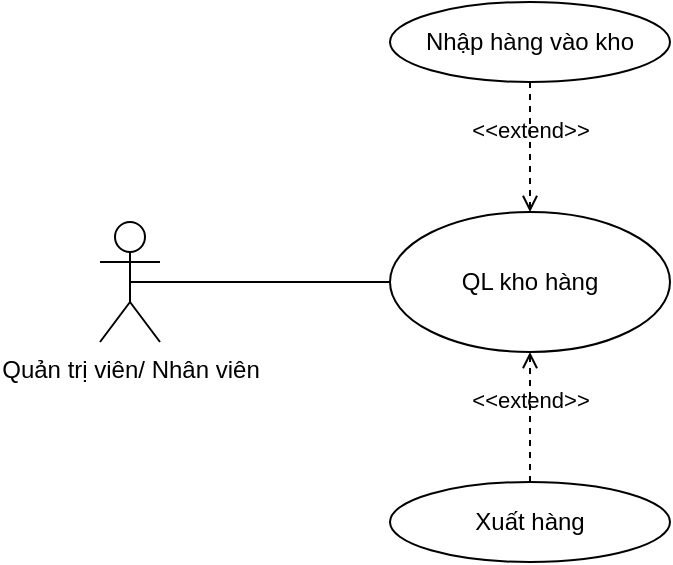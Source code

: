 <mxfile version="22.1.3" type="device">
  <diagram name="Page-1" id="mpYybllvuw1GWMn4J2Mm">
    <mxGraphModel dx="872" dy="465" grid="1" gridSize="10" guides="1" tooltips="1" connect="1" arrows="1" fold="1" page="1" pageScale="1" pageWidth="850" pageHeight="1100" math="0" shadow="0">
      <root>
        <mxCell id="0" />
        <mxCell id="1" parent="0" />
        <mxCell id="5TWGqPbq0kcxS5IcZeQc-1" value="Quản trị viên/ Nhân viên" style="shape=umlActor;verticalLabelPosition=bottom;verticalAlign=top;html=1;" parent="1" vertex="1">
          <mxGeometry x="140" y="190" width="30" height="60" as="geometry" />
        </mxCell>
        <mxCell id="5TWGqPbq0kcxS5IcZeQc-2" value="QL kho hàng" style="ellipse;whiteSpace=wrap;html=1;" parent="1" vertex="1">
          <mxGeometry x="285" y="185" width="140" height="70" as="geometry" />
        </mxCell>
        <mxCell id="5TWGqPbq0kcxS5IcZeQc-4" value="Nhập hàng vào kho" style="ellipse;whiteSpace=wrap;html=1;" parent="1" vertex="1">
          <mxGeometry x="285" y="80" width="140" height="40" as="geometry" />
        </mxCell>
        <mxCell id="5TWGqPbq0kcxS5IcZeQc-5" value="&amp;lt;&amp;lt;extend&amp;gt;&amp;gt;" style="html=1;verticalAlign=bottom;labelBackgroundColor=none;endArrow=open;endFill=0;dashed=1;rounded=0;entryX=0.5;entryY=0;entryDx=0;entryDy=0;exitX=0.5;exitY=1;exitDx=0;exitDy=0;" parent="1" source="5TWGqPbq0kcxS5IcZeQc-4" target="5TWGqPbq0kcxS5IcZeQc-2" edge="1">
          <mxGeometry width="160" relative="1" as="geometry">
            <mxPoint x="530" y="180" as="sourcePoint" />
            <mxPoint x="500" y="260" as="targetPoint" />
          </mxGeometry>
        </mxCell>
        <mxCell id="5TWGqPbq0kcxS5IcZeQc-7" value="" style="endArrow=none;html=1;rounded=0;exitX=0.5;exitY=0.5;exitDx=0;exitDy=0;exitPerimeter=0;entryX=0;entryY=0.5;entryDx=0;entryDy=0;" parent="1" source="5TWGqPbq0kcxS5IcZeQc-1" target="5TWGqPbq0kcxS5IcZeQc-2" edge="1">
          <mxGeometry width="50" height="50" relative="1" as="geometry">
            <mxPoint x="400" y="270" as="sourcePoint" />
            <mxPoint x="280" y="220" as="targetPoint" />
          </mxGeometry>
        </mxCell>
        <mxCell id="HVothcPNgbdosUdRiZDL-3" value="Xuất hàng" style="ellipse;whiteSpace=wrap;html=1;" parent="1" vertex="1">
          <mxGeometry x="285" y="320" width="140" height="40" as="geometry" />
        </mxCell>
        <mxCell id="HVothcPNgbdosUdRiZDL-4" value="&amp;lt;&amp;lt;extend&amp;gt;&amp;gt;" style="html=1;verticalAlign=bottom;labelBackgroundColor=none;endArrow=open;endFill=0;dashed=1;rounded=0;entryX=0.5;entryY=1;entryDx=0;entryDy=0;exitX=0.5;exitY=0;exitDx=0;exitDy=0;" parent="1" source="HVothcPNgbdosUdRiZDL-3" target="5TWGqPbq0kcxS5IcZeQc-2" edge="1">
          <mxGeometry width="160" relative="1" as="geometry">
            <mxPoint x="665" y="355" as="sourcePoint" />
            <mxPoint x="520" y="280" as="targetPoint" />
          </mxGeometry>
        </mxCell>
      </root>
    </mxGraphModel>
  </diagram>
</mxfile>
